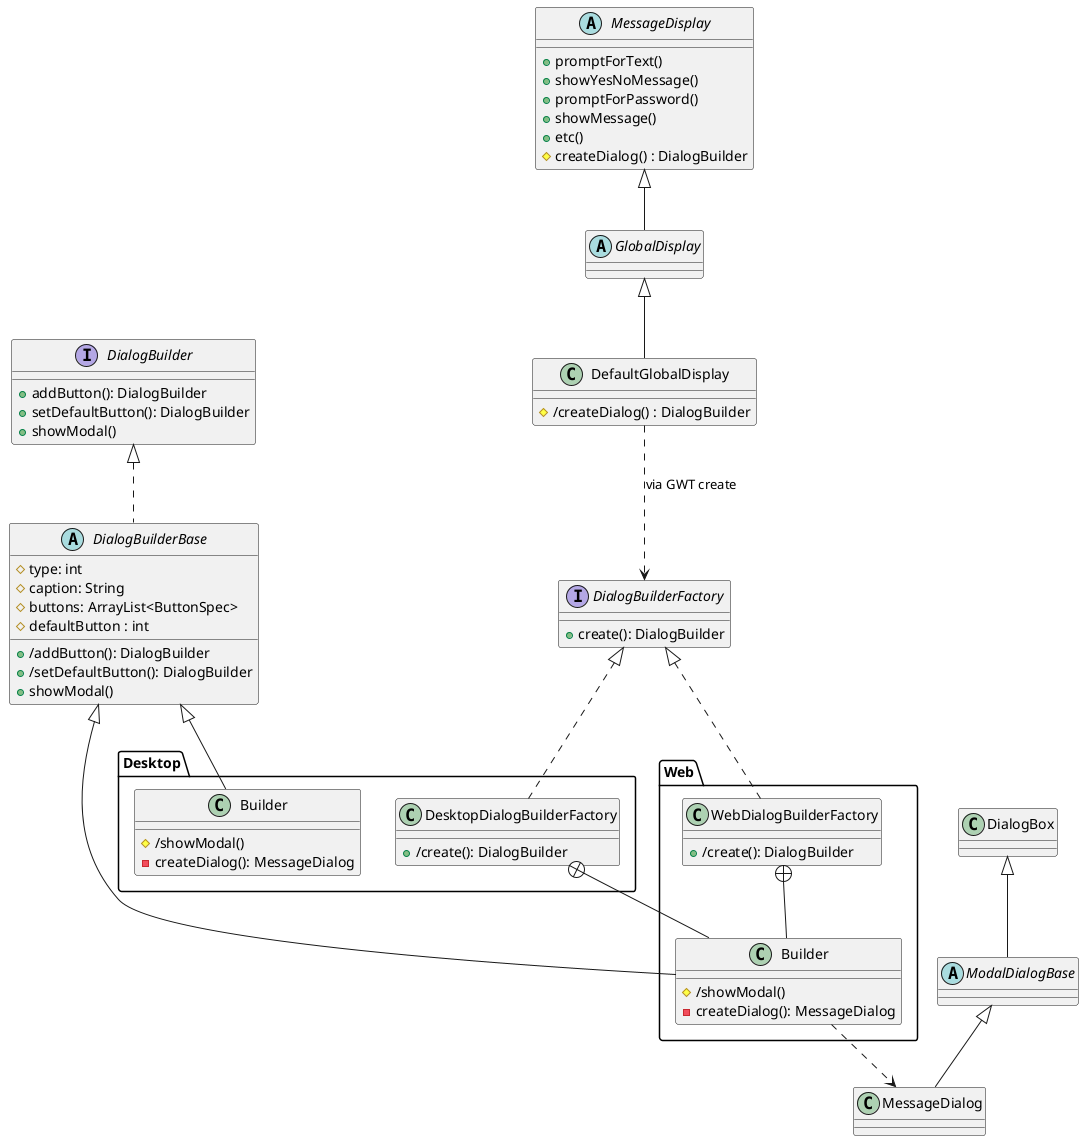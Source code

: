 @startuml

abstract class ModalDialogBase extends DialogBox {
}

class MessageDialog extends ModalDialogBase {
}


interface DialogBuilder {
    + addButton(): DialogBuilder
    + setDefaultButton(): DialogBuilder
    + showModal()
}

abstract class DialogBuilderBase implements DialogBuilder {
    + /addButton(): DialogBuilder
    + /setDefaultButton(): DialogBuilder
    + showModal()
    # type: int
    # caption: String
    # buttons: ArrayList<ButtonSpec>
    # defaultButton : int
}

interface DialogBuilderFactory {
    + create(): DialogBuilder
}

namespace Web {
    class WebDialogBuilderFactory implements .DialogBuilderFactory {
        +/create(): DialogBuilder
    }
    WebDialogBuilderFactory +-- Builder

    class Builder extends .DialogBuilderBase {
        # /showModal()
        - createDialog(): MessageDialog
    }

    Builder ..> .MessageDialog
}

namespace Desktop {
    class DesktopDialogBuilderFactory implements .DialogBuilderFactory {
        +/create(): DialogBuilder
    }
    DesktopDialogBuilderFactory +-- Builder

    class Builder extends .DialogBuilderBase {
        # /showModal()
        - createDialog(): MessageDialog
    }
}

abstract class MessageDisplay {
    +promptForText()
    +showYesNoMessage()
    +promptForPassword()
    +showMessage()
    +etc()
    #createDialog() : DialogBuilder
}

abstract class GlobalDisplay extends MessageDisplay {
}

class DefaultGlobalDisplay extends GlobalDisplay {
   #/createDialog() : DialogBuilder
}
DefaultGlobalDisplay ..> DialogBuilderFactory : via GWT create
@enduml

